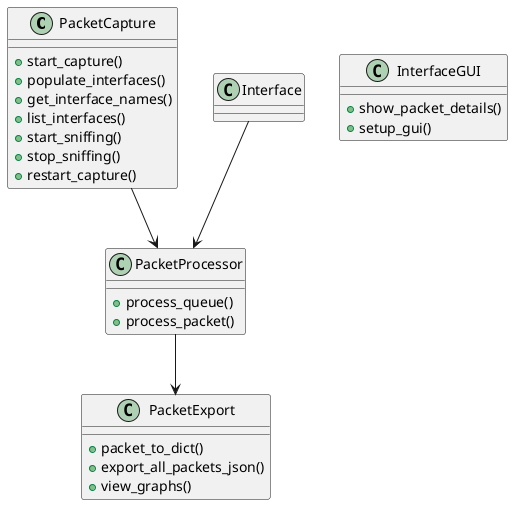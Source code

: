 @startuml

class PacketCapture {
    +start_capture()
    +populate_interfaces()
    +get_interface_names()
    +list_interfaces()
    +start_sniffing()
    +stop_sniffing()
    +restart_capture()
}

class PacketProcessor {
    +process_queue()
    +process_packet()
}

class PacketExport {
    +packet_to_dict()
    +export_all_packets_json()
    +view_graphs()
}

class InterfaceGUI{
    +show_packet_details()
    +setup_gui()
}

PacketCapture --> PacketProcessor
PacketProcessor --> PacketExport
Interface --> PacketProcessor

@enduml